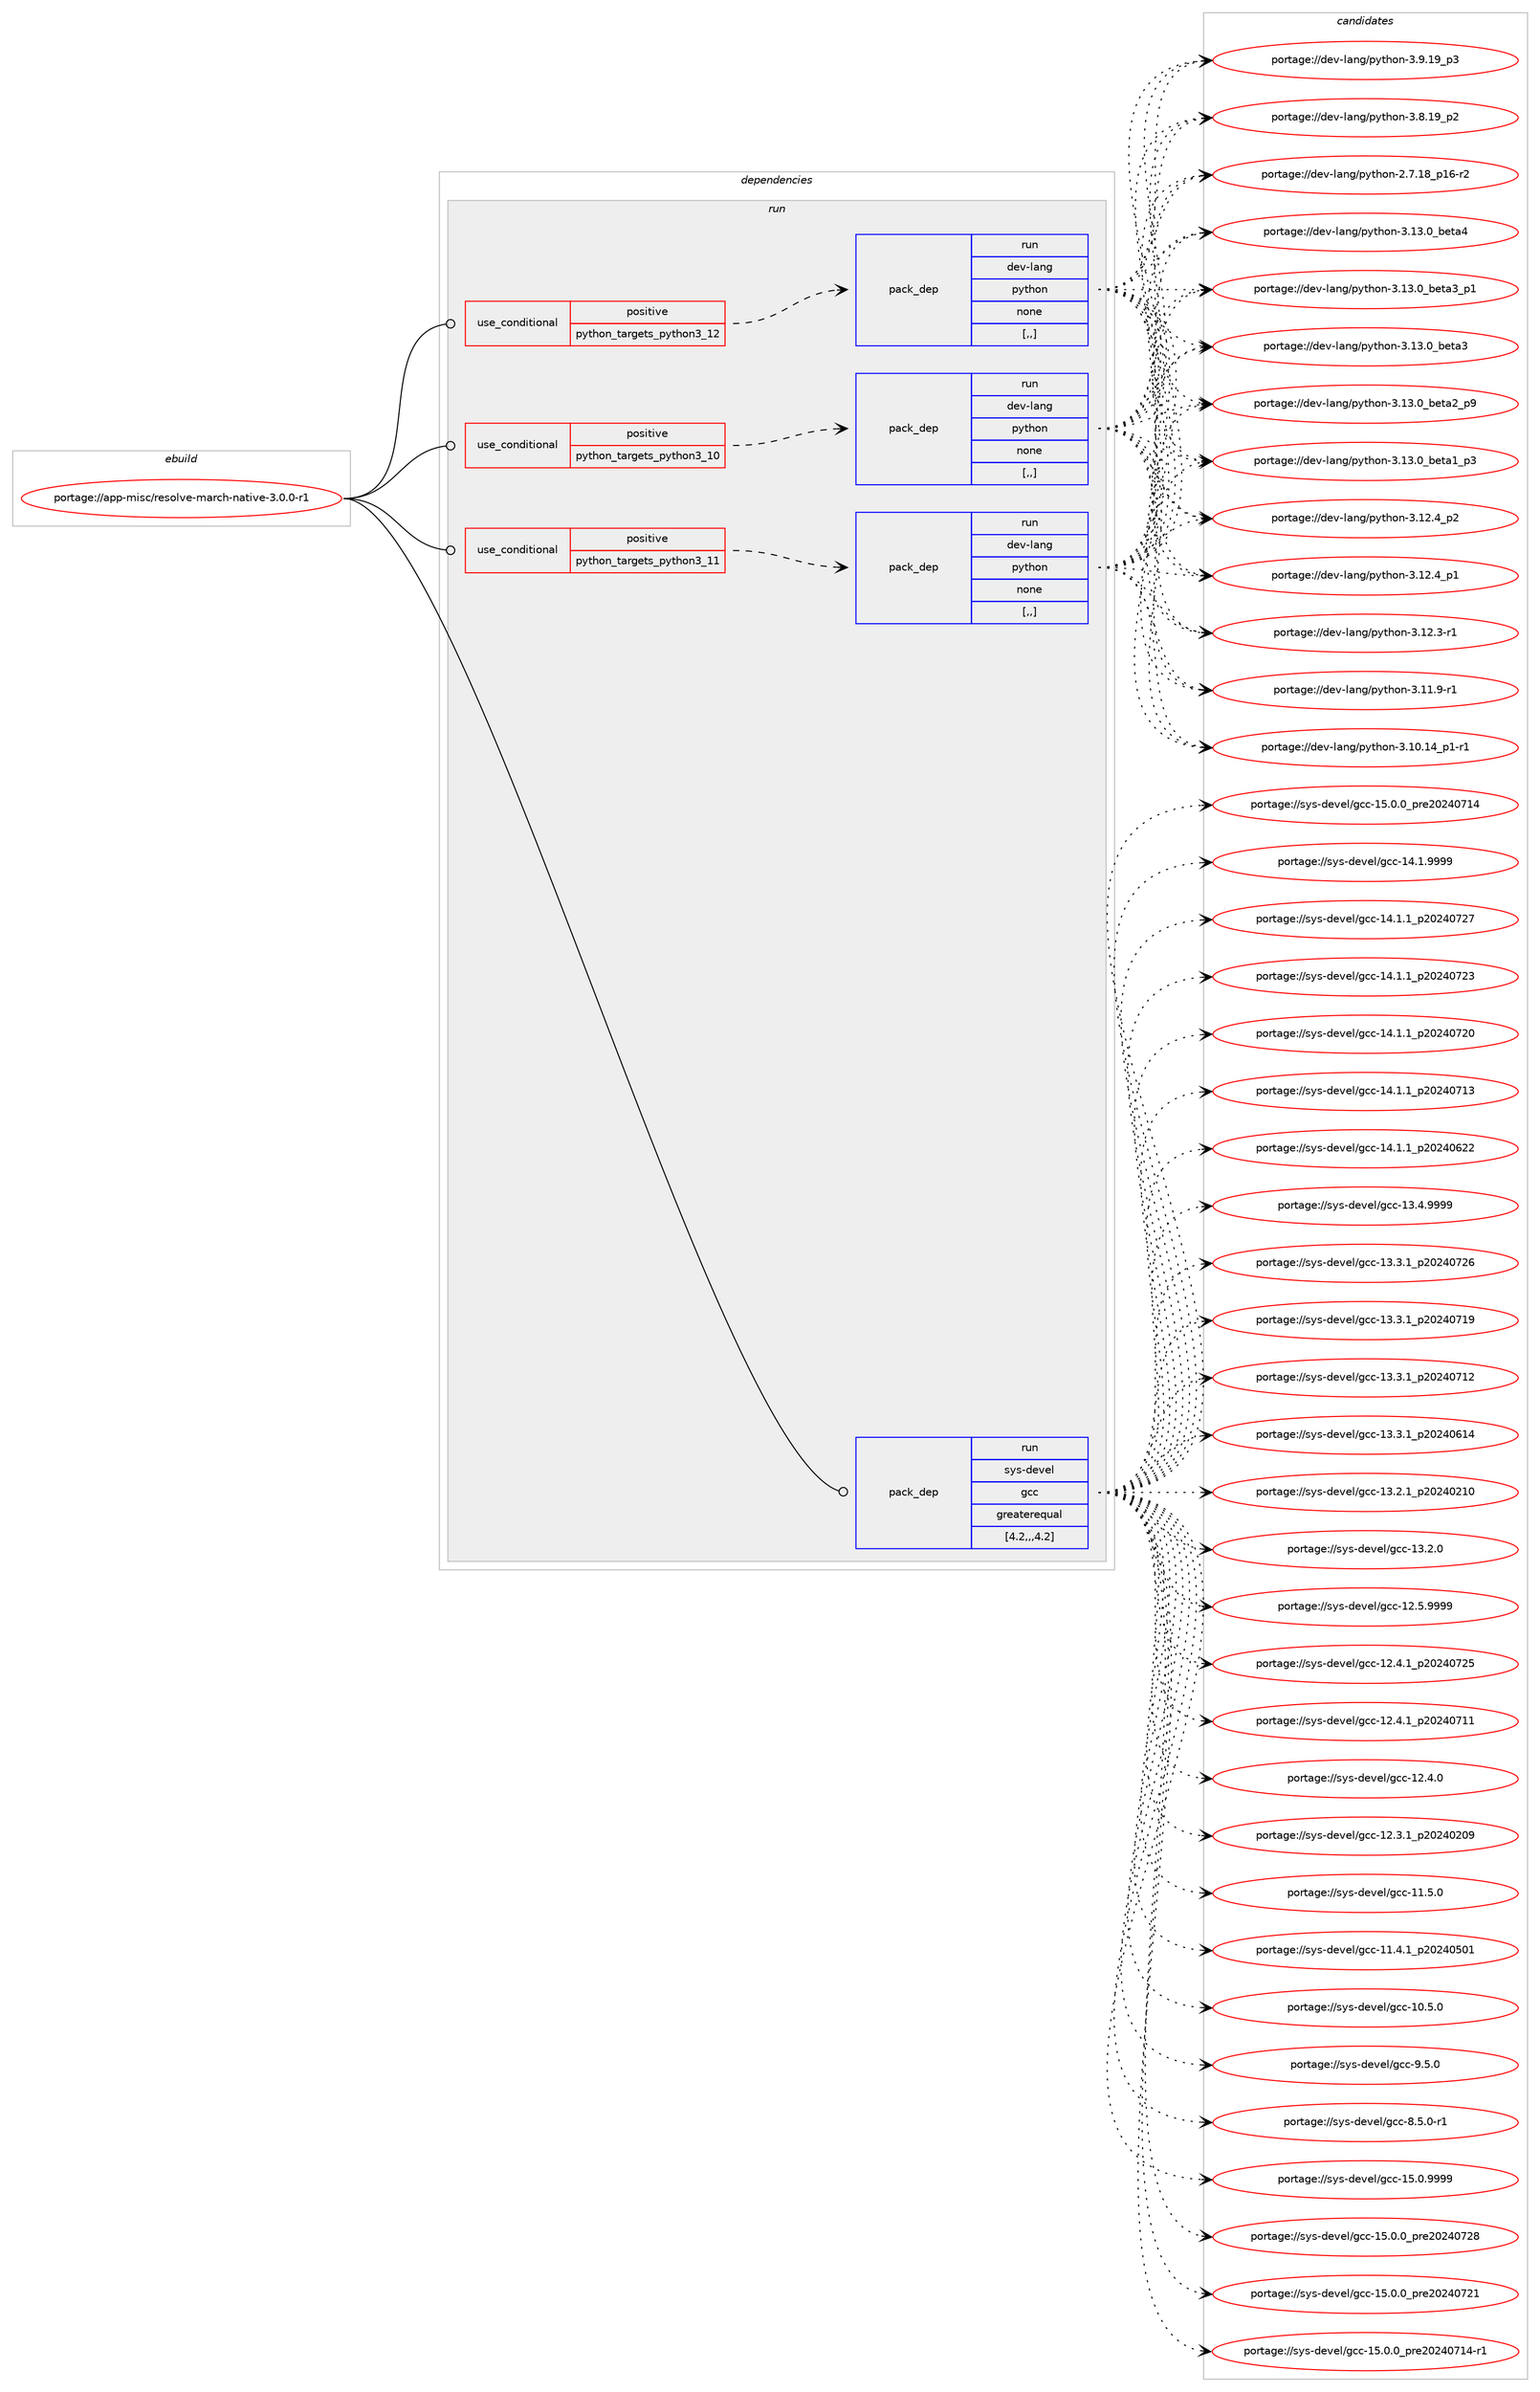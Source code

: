 digraph prolog {

# *************
# Graph options
# *************

newrank=true;
concentrate=true;
compound=true;
graph [rankdir=LR,fontname=Helvetica,fontsize=10,ranksep=1.5];#, ranksep=2.5, nodesep=0.2];
edge  [arrowhead=vee];
node  [fontname=Helvetica,fontsize=10];

# **********
# The ebuild
# **********

subgraph cluster_leftcol {
color=gray;
label=<<i>ebuild</i>>;
id [label="portage://app-misc/resolve-march-native-3.0.0-r1", color=red, width=4, href="../app-misc/resolve-march-native-3.0.0-r1.svg"];
}

# ****************
# The dependencies
# ****************

subgraph cluster_midcol {
color=gray;
label=<<i>dependencies</i>>;
subgraph cluster_compile {
fillcolor="#eeeeee";
style=filled;
label=<<i>compile</i>>;
}
subgraph cluster_compileandrun {
fillcolor="#eeeeee";
style=filled;
label=<<i>compile and run</i>>;
}
subgraph cluster_run {
fillcolor="#eeeeee";
style=filled;
label=<<i>run</i>>;
subgraph cond12682 {
dependency43887 [label=<<TABLE BORDER="0" CELLBORDER="1" CELLSPACING="0" CELLPADDING="4"><TR><TD ROWSPAN="3" CELLPADDING="10">use_conditional</TD></TR><TR><TD>positive</TD></TR><TR><TD>python_targets_python3_10</TD></TR></TABLE>>, shape=none, color=red];
subgraph pack30804 {
dependency43888 [label=<<TABLE BORDER="0" CELLBORDER="1" CELLSPACING="0" CELLPADDING="4" WIDTH="220"><TR><TD ROWSPAN="6" CELLPADDING="30">pack_dep</TD></TR><TR><TD WIDTH="110">run</TD></TR><TR><TD>dev-lang</TD></TR><TR><TD>python</TD></TR><TR><TD>none</TD></TR><TR><TD>[,,]</TD></TR></TABLE>>, shape=none, color=blue];
}
dependency43887:e -> dependency43888:w [weight=20,style="dashed",arrowhead="vee"];
}
id:e -> dependency43887:w [weight=20,style="solid",arrowhead="odot"];
subgraph cond12683 {
dependency43889 [label=<<TABLE BORDER="0" CELLBORDER="1" CELLSPACING="0" CELLPADDING="4"><TR><TD ROWSPAN="3" CELLPADDING="10">use_conditional</TD></TR><TR><TD>positive</TD></TR><TR><TD>python_targets_python3_11</TD></TR></TABLE>>, shape=none, color=red];
subgraph pack30805 {
dependency43890 [label=<<TABLE BORDER="0" CELLBORDER="1" CELLSPACING="0" CELLPADDING="4" WIDTH="220"><TR><TD ROWSPAN="6" CELLPADDING="30">pack_dep</TD></TR><TR><TD WIDTH="110">run</TD></TR><TR><TD>dev-lang</TD></TR><TR><TD>python</TD></TR><TR><TD>none</TD></TR><TR><TD>[,,]</TD></TR></TABLE>>, shape=none, color=blue];
}
dependency43889:e -> dependency43890:w [weight=20,style="dashed",arrowhead="vee"];
}
id:e -> dependency43889:w [weight=20,style="solid",arrowhead="odot"];
subgraph cond12684 {
dependency43891 [label=<<TABLE BORDER="0" CELLBORDER="1" CELLSPACING="0" CELLPADDING="4"><TR><TD ROWSPAN="3" CELLPADDING="10">use_conditional</TD></TR><TR><TD>positive</TD></TR><TR><TD>python_targets_python3_12</TD></TR></TABLE>>, shape=none, color=red];
subgraph pack30806 {
dependency43892 [label=<<TABLE BORDER="0" CELLBORDER="1" CELLSPACING="0" CELLPADDING="4" WIDTH="220"><TR><TD ROWSPAN="6" CELLPADDING="30">pack_dep</TD></TR><TR><TD WIDTH="110">run</TD></TR><TR><TD>dev-lang</TD></TR><TR><TD>python</TD></TR><TR><TD>none</TD></TR><TR><TD>[,,]</TD></TR></TABLE>>, shape=none, color=blue];
}
dependency43891:e -> dependency43892:w [weight=20,style="dashed",arrowhead="vee"];
}
id:e -> dependency43891:w [weight=20,style="solid",arrowhead="odot"];
subgraph pack30807 {
dependency43893 [label=<<TABLE BORDER="0" CELLBORDER="1" CELLSPACING="0" CELLPADDING="4" WIDTH="220"><TR><TD ROWSPAN="6" CELLPADDING="30">pack_dep</TD></TR><TR><TD WIDTH="110">run</TD></TR><TR><TD>sys-devel</TD></TR><TR><TD>gcc</TD></TR><TR><TD>greaterequal</TD></TR><TR><TD>[4.2,,,4.2]</TD></TR></TABLE>>, shape=none, color=blue];
}
id:e -> dependency43893:w [weight=20,style="solid",arrowhead="odot"];
}
}

# **************
# The candidates
# **************

subgraph cluster_choices {
rank=same;
color=gray;
label=<<i>candidates</i>>;

subgraph choice30804 {
color=black;
nodesep=1;
choice1001011184510897110103471121211161041111104551464951464895981011169752 [label="portage://dev-lang/python-3.13.0_beta4", color=red, width=4,href="../dev-lang/python-3.13.0_beta4.svg"];
choice10010111845108971101034711212111610411111045514649514648959810111697519511249 [label="portage://dev-lang/python-3.13.0_beta3_p1", color=red, width=4,href="../dev-lang/python-3.13.0_beta3_p1.svg"];
choice1001011184510897110103471121211161041111104551464951464895981011169751 [label="portage://dev-lang/python-3.13.0_beta3", color=red, width=4,href="../dev-lang/python-3.13.0_beta3.svg"];
choice10010111845108971101034711212111610411111045514649514648959810111697509511257 [label="portage://dev-lang/python-3.13.0_beta2_p9", color=red, width=4,href="../dev-lang/python-3.13.0_beta2_p9.svg"];
choice10010111845108971101034711212111610411111045514649514648959810111697499511251 [label="portage://dev-lang/python-3.13.0_beta1_p3", color=red, width=4,href="../dev-lang/python-3.13.0_beta1_p3.svg"];
choice100101118451089711010347112121116104111110455146495046529511250 [label="portage://dev-lang/python-3.12.4_p2", color=red, width=4,href="../dev-lang/python-3.12.4_p2.svg"];
choice100101118451089711010347112121116104111110455146495046529511249 [label="portage://dev-lang/python-3.12.4_p1", color=red, width=4,href="../dev-lang/python-3.12.4_p1.svg"];
choice100101118451089711010347112121116104111110455146495046514511449 [label="portage://dev-lang/python-3.12.3-r1", color=red, width=4,href="../dev-lang/python-3.12.3-r1.svg"];
choice100101118451089711010347112121116104111110455146494946574511449 [label="portage://dev-lang/python-3.11.9-r1", color=red, width=4,href="../dev-lang/python-3.11.9-r1.svg"];
choice100101118451089711010347112121116104111110455146494846495295112494511449 [label="portage://dev-lang/python-3.10.14_p1-r1", color=red, width=4,href="../dev-lang/python-3.10.14_p1-r1.svg"];
choice100101118451089711010347112121116104111110455146574649579511251 [label="portage://dev-lang/python-3.9.19_p3", color=red, width=4,href="../dev-lang/python-3.9.19_p3.svg"];
choice100101118451089711010347112121116104111110455146564649579511250 [label="portage://dev-lang/python-3.8.19_p2", color=red, width=4,href="../dev-lang/python-3.8.19_p2.svg"];
choice100101118451089711010347112121116104111110455046554649569511249544511450 [label="portage://dev-lang/python-2.7.18_p16-r2", color=red, width=4,href="../dev-lang/python-2.7.18_p16-r2.svg"];
dependency43888:e -> choice1001011184510897110103471121211161041111104551464951464895981011169752:w [style=dotted,weight="100"];
dependency43888:e -> choice10010111845108971101034711212111610411111045514649514648959810111697519511249:w [style=dotted,weight="100"];
dependency43888:e -> choice1001011184510897110103471121211161041111104551464951464895981011169751:w [style=dotted,weight="100"];
dependency43888:e -> choice10010111845108971101034711212111610411111045514649514648959810111697509511257:w [style=dotted,weight="100"];
dependency43888:e -> choice10010111845108971101034711212111610411111045514649514648959810111697499511251:w [style=dotted,weight="100"];
dependency43888:e -> choice100101118451089711010347112121116104111110455146495046529511250:w [style=dotted,weight="100"];
dependency43888:e -> choice100101118451089711010347112121116104111110455146495046529511249:w [style=dotted,weight="100"];
dependency43888:e -> choice100101118451089711010347112121116104111110455146495046514511449:w [style=dotted,weight="100"];
dependency43888:e -> choice100101118451089711010347112121116104111110455146494946574511449:w [style=dotted,weight="100"];
dependency43888:e -> choice100101118451089711010347112121116104111110455146494846495295112494511449:w [style=dotted,weight="100"];
dependency43888:e -> choice100101118451089711010347112121116104111110455146574649579511251:w [style=dotted,weight="100"];
dependency43888:e -> choice100101118451089711010347112121116104111110455146564649579511250:w [style=dotted,weight="100"];
dependency43888:e -> choice100101118451089711010347112121116104111110455046554649569511249544511450:w [style=dotted,weight="100"];
}
subgraph choice30805 {
color=black;
nodesep=1;
choice1001011184510897110103471121211161041111104551464951464895981011169752 [label="portage://dev-lang/python-3.13.0_beta4", color=red, width=4,href="../dev-lang/python-3.13.0_beta4.svg"];
choice10010111845108971101034711212111610411111045514649514648959810111697519511249 [label="portage://dev-lang/python-3.13.0_beta3_p1", color=red, width=4,href="../dev-lang/python-3.13.0_beta3_p1.svg"];
choice1001011184510897110103471121211161041111104551464951464895981011169751 [label="portage://dev-lang/python-3.13.0_beta3", color=red, width=4,href="../dev-lang/python-3.13.0_beta3.svg"];
choice10010111845108971101034711212111610411111045514649514648959810111697509511257 [label="portage://dev-lang/python-3.13.0_beta2_p9", color=red, width=4,href="../dev-lang/python-3.13.0_beta2_p9.svg"];
choice10010111845108971101034711212111610411111045514649514648959810111697499511251 [label="portage://dev-lang/python-3.13.0_beta1_p3", color=red, width=4,href="../dev-lang/python-3.13.0_beta1_p3.svg"];
choice100101118451089711010347112121116104111110455146495046529511250 [label="portage://dev-lang/python-3.12.4_p2", color=red, width=4,href="../dev-lang/python-3.12.4_p2.svg"];
choice100101118451089711010347112121116104111110455146495046529511249 [label="portage://dev-lang/python-3.12.4_p1", color=red, width=4,href="../dev-lang/python-3.12.4_p1.svg"];
choice100101118451089711010347112121116104111110455146495046514511449 [label="portage://dev-lang/python-3.12.3-r1", color=red, width=4,href="../dev-lang/python-3.12.3-r1.svg"];
choice100101118451089711010347112121116104111110455146494946574511449 [label="portage://dev-lang/python-3.11.9-r1", color=red, width=4,href="../dev-lang/python-3.11.9-r1.svg"];
choice100101118451089711010347112121116104111110455146494846495295112494511449 [label="portage://dev-lang/python-3.10.14_p1-r1", color=red, width=4,href="../dev-lang/python-3.10.14_p1-r1.svg"];
choice100101118451089711010347112121116104111110455146574649579511251 [label="portage://dev-lang/python-3.9.19_p3", color=red, width=4,href="../dev-lang/python-3.9.19_p3.svg"];
choice100101118451089711010347112121116104111110455146564649579511250 [label="portage://dev-lang/python-3.8.19_p2", color=red, width=4,href="../dev-lang/python-3.8.19_p2.svg"];
choice100101118451089711010347112121116104111110455046554649569511249544511450 [label="portage://dev-lang/python-2.7.18_p16-r2", color=red, width=4,href="../dev-lang/python-2.7.18_p16-r2.svg"];
dependency43890:e -> choice1001011184510897110103471121211161041111104551464951464895981011169752:w [style=dotted,weight="100"];
dependency43890:e -> choice10010111845108971101034711212111610411111045514649514648959810111697519511249:w [style=dotted,weight="100"];
dependency43890:e -> choice1001011184510897110103471121211161041111104551464951464895981011169751:w [style=dotted,weight="100"];
dependency43890:e -> choice10010111845108971101034711212111610411111045514649514648959810111697509511257:w [style=dotted,weight="100"];
dependency43890:e -> choice10010111845108971101034711212111610411111045514649514648959810111697499511251:w [style=dotted,weight="100"];
dependency43890:e -> choice100101118451089711010347112121116104111110455146495046529511250:w [style=dotted,weight="100"];
dependency43890:e -> choice100101118451089711010347112121116104111110455146495046529511249:w [style=dotted,weight="100"];
dependency43890:e -> choice100101118451089711010347112121116104111110455146495046514511449:w [style=dotted,weight="100"];
dependency43890:e -> choice100101118451089711010347112121116104111110455146494946574511449:w [style=dotted,weight="100"];
dependency43890:e -> choice100101118451089711010347112121116104111110455146494846495295112494511449:w [style=dotted,weight="100"];
dependency43890:e -> choice100101118451089711010347112121116104111110455146574649579511251:w [style=dotted,weight="100"];
dependency43890:e -> choice100101118451089711010347112121116104111110455146564649579511250:w [style=dotted,weight="100"];
dependency43890:e -> choice100101118451089711010347112121116104111110455046554649569511249544511450:w [style=dotted,weight="100"];
}
subgraph choice30806 {
color=black;
nodesep=1;
choice1001011184510897110103471121211161041111104551464951464895981011169752 [label="portage://dev-lang/python-3.13.0_beta4", color=red, width=4,href="../dev-lang/python-3.13.0_beta4.svg"];
choice10010111845108971101034711212111610411111045514649514648959810111697519511249 [label="portage://dev-lang/python-3.13.0_beta3_p1", color=red, width=4,href="../dev-lang/python-3.13.0_beta3_p1.svg"];
choice1001011184510897110103471121211161041111104551464951464895981011169751 [label="portage://dev-lang/python-3.13.0_beta3", color=red, width=4,href="../dev-lang/python-3.13.0_beta3.svg"];
choice10010111845108971101034711212111610411111045514649514648959810111697509511257 [label="portage://dev-lang/python-3.13.0_beta2_p9", color=red, width=4,href="../dev-lang/python-3.13.0_beta2_p9.svg"];
choice10010111845108971101034711212111610411111045514649514648959810111697499511251 [label="portage://dev-lang/python-3.13.0_beta1_p3", color=red, width=4,href="../dev-lang/python-3.13.0_beta1_p3.svg"];
choice100101118451089711010347112121116104111110455146495046529511250 [label="portage://dev-lang/python-3.12.4_p2", color=red, width=4,href="../dev-lang/python-3.12.4_p2.svg"];
choice100101118451089711010347112121116104111110455146495046529511249 [label="portage://dev-lang/python-3.12.4_p1", color=red, width=4,href="../dev-lang/python-3.12.4_p1.svg"];
choice100101118451089711010347112121116104111110455146495046514511449 [label="portage://dev-lang/python-3.12.3-r1", color=red, width=4,href="../dev-lang/python-3.12.3-r1.svg"];
choice100101118451089711010347112121116104111110455146494946574511449 [label="portage://dev-lang/python-3.11.9-r1", color=red, width=4,href="../dev-lang/python-3.11.9-r1.svg"];
choice100101118451089711010347112121116104111110455146494846495295112494511449 [label="portage://dev-lang/python-3.10.14_p1-r1", color=red, width=4,href="../dev-lang/python-3.10.14_p1-r1.svg"];
choice100101118451089711010347112121116104111110455146574649579511251 [label="portage://dev-lang/python-3.9.19_p3", color=red, width=4,href="../dev-lang/python-3.9.19_p3.svg"];
choice100101118451089711010347112121116104111110455146564649579511250 [label="portage://dev-lang/python-3.8.19_p2", color=red, width=4,href="../dev-lang/python-3.8.19_p2.svg"];
choice100101118451089711010347112121116104111110455046554649569511249544511450 [label="portage://dev-lang/python-2.7.18_p16-r2", color=red, width=4,href="../dev-lang/python-2.7.18_p16-r2.svg"];
dependency43892:e -> choice1001011184510897110103471121211161041111104551464951464895981011169752:w [style=dotted,weight="100"];
dependency43892:e -> choice10010111845108971101034711212111610411111045514649514648959810111697519511249:w [style=dotted,weight="100"];
dependency43892:e -> choice1001011184510897110103471121211161041111104551464951464895981011169751:w [style=dotted,weight="100"];
dependency43892:e -> choice10010111845108971101034711212111610411111045514649514648959810111697509511257:w [style=dotted,weight="100"];
dependency43892:e -> choice10010111845108971101034711212111610411111045514649514648959810111697499511251:w [style=dotted,weight="100"];
dependency43892:e -> choice100101118451089711010347112121116104111110455146495046529511250:w [style=dotted,weight="100"];
dependency43892:e -> choice100101118451089711010347112121116104111110455146495046529511249:w [style=dotted,weight="100"];
dependency43892:e -> choice100101118451089711010347112121116104111110455146495046514511449:w [style=dotted,weight="100"];
dependency43892:e -> choice100101118451089711010347112121116104111110455146494946574511449:w [style=dotted,weight="100"];
dependency43892:e -> choice100101118451089711010347112121116104111110455146494846495295112494511449:w [style=dotted,weight="100"];
dependency43892:e -> choice100101118451089711010347112121116104111110455146574649579511251:w [style=dotted,weight="100"];
dependency43892:e -> choice100101118451089711010347112121116104111110455146564649579511250:w [style=dotted,weight="100"];
dependency43892:e -> choice100101118451089711010347112121116104111110455046554649569511249544511450:w [style=dotted,weight="100"];
}
subgraph choice30807 {
color=black;
nodesep=1;
choice1151211154510010111810110847103999945495346484657575757 [label="portage://sys-devel/gcc-15.0.9999", color=red, width=4,href="../sys-devel/gcc-15.0.9999.svg"];
choice1151211154510010111810110847103999945495346484648951121141015048505248555056 [label="portage://sys-devel/gcc-15.0.0_pre20240728", color=red, width=4,href="../sys-devel/gcc-15.0.0_pre20240728.svg"];
choice1151211154510010111810110847103999945495346484648951121141015048505248555049 [label="portage://sys-devel/gcc-15.0.0_pre20240721", color=red, width=4,href="../sys-devel/gcc-15.0.0_pre20240721.svg"];
choice11512111545100101118101108471039999454953464846489511211410150485052485549524511449 [label="portage://sys-devel/gcc-15.0.0_pre20240714-r1", color=red, width=4,href="../sys-devel/gcc-15.0.0_pre20240714-r1.svg"];
choice1151211154510010111810110847103999945495346484648951121141015048505248554952 [label="portage://sys-devel/gcc-15.0.0_pre20240714", color=red, width=4,href="../sys-devel/gcc-15.0.0_pre20240714.svg"];
choice1151211154510010111810110847103999945495246494657575757 [label="portage://sys-devel/gcc-14.1.9999", color=red, width=4,href="../sys-devel/gcc-14.1.9999.svg"];
choice1151211154510010111810110847103999945495246494649951125048505248555055 [label="portage://sys-devel/gcc-14.1.1_p20240727", color=red, width=4,href="../sys-devel/gcc-14.1.1_p20240727.svg"];
choice1151211154510010111810110847103999945495246494649951125048505248555051 [label="portage://sys-devel/gcc-14.1.1_p20240723", color=red, width=4,href="../sys-devel/gcc-14.1.1_p20240723.svg"];
choice1151211154510010111810110847103999945495246494649951125048505248555048 [label="portage://sys-devel/gcc-14.1.1_p20240720", color=red, width=4,href="../sys-devel/gcc-14.1.1_p20240720.svg"];
choice1151211154510010111810110847103999945495246494649951125048505248554951 [label="portage://sys-devel/gcc-14.1.1_p20240713", color=red, width=4,href="../sys-devel/gcc-14.1.1_p20240713.svg"];
choice1151211154510010111810110847103999945495246494649951125048505248545050 [label="portage://sys-devel/gcc-14.1.1_p20240622", color=red, width=4,href="../sys-devel/gcc-14.1.1_p20240622.svg"];
choice1151211154510010111810110847103999945495146524657575757 [label="portage://sys-devel/gcc-13.4.9999", color=red, width=4,href="../sys-devel/gcc-13.4.9999.svg"];
choice1151211154510010111810110847103999945495146514649951125048505248555054 [label="portage://sys-devel/gcc-13.3.1_p20240726", color=red, width=4,href="../sys-devel/gcc-13.3.1_p20240726.svg"];
choice1151211154510010111810110847103999945495146514649951125048505248554957 [label="portage://sys-devel/gcc-13.3.1_p20240719", color=red, width=4,href="../sys-devel/gcc-13.3.1_p20240719.svg"];
choice1151211154510010111810110847103999945495146514649951125048505248554950 [label="portage://sys-devel/gcc-13.3.1_p20240712", color=red, width=4,href="../sys-devel/gcc-13.3.1_p20240712.svg"];
choice1151211154510010111810110847103999945495146514649951125048505248544952 [label="portage://sys-devel/gcc-13.3.1_p20240614", color=red, width=4,href="../sys-devel/gcc-13.3.1_p20240614.svg"];
choice1151211154510010111810110847103999945495146504649951125048505248504948 [label="portage://sys-devel/gcc-13.2.1_p20240210", color=red, width=4,href="../sys-devel/gcc-13.2.1_p20240210.svg"];
choice1151211154510010111810110847103999945495146504648 [label="portage://sys-devel/gcc-13.2.0", color=red, width=4,href="../sys-devel/gcc-13.2.0.svg"];
choice1151211154510010111810110847103999945495046534657575757 [label="portage://sys-devel/gcc-12.5.9999", color=red, width=4,href="../sys-devel/gcc-12.5.9999.svg"];
choice1151211154510010111810110847103999945495046524649951125048505248555053 [label="portage://sys-devel/gcc-12.4.1_p20240725", color=red, width=4,href="../sys-devel/gcc-12.4.1_p20240725.svg"];
choice1151211154510010111810110847103999945495046524649951125048505248554949 [label="portage://sys-devel/gcc-12.4.1_p20240711", color=red, width=4,href="../sys-devel/gcc-12.4.1_p20240711.svg"];
choice1151211154510010111810110847103999945495046524648 [label="portage://sys-devel/gcc-12.4.0", color=red, width=4,href="../sys-devel/gcc-12.4.0.svg"];
choice1151211154510010111810110847103999945495046514649951125048505248504857 [label="portage://sys-devel/gcc-12.3.1_p20240209", color=red, width=4,href="../sys-devel/gcc-12.3.1_p20240209.svg"];
choice1151211154510010111810110847103999945494946534648 [label="portage://sys-devel/gcc-11.5.0", color=red, width=4,href="../sys-devel/gcc-11.5.0.svg"];
choice1151211154510010111810110847103999945494946524649951125048505248534849 [label="portage://sys-devel/gcc-11.4.1_p20240501", color=red, width=4,href="../sys-devel/gcc-11.4.1_p20240501.svg"];
choice1151211154510010111810110847103999945494846534648 [label="portage://sys-devel/gcc-10.5.0", color=red, width=4,href="../sys-devel/gcc-10.5.0.svg"];
choice11512111545100101118101108471039999455746534648 [label="portage://sys-devel/gcc-9.5.0", color=red, width=4,href="../sys-devel/gcc-9.5.0.svg"];
choice115121115451001011181011084710399994556465346484511449 [label="portage://sys-devel/gcc-8.5.0-r1", color=red, width=4,href="../sys-devel/gcc-8.5.0-r1.svg"];
dependency43893:e -> choice1151211154510010111810110847103999945495346484657575757:w [style=dotted,weight="100"];
dependency43893:e -> choice1151211154510010111810110847103999945495346484648951121141015048505248555056:w [style=dotted,weight="100"];
dependency43893:e -> choice1151211154510010111810110847103999945495346484648951121141015048505248555049:w [style=dotted,weight="100"];
dependency43893:e -> choice11512111545100101118101108471039999454953464846489511211410150485052485549524511449:w [style=dotted,weight="100"];
dependency43893:e -> choice1151211154510010111810110847103999945495346484648951121141015048505248554952:w [style=dotted,weight="100"];
dependency43893:e -> choice1151211154510010111810110847103999945495246494657575757:w [style=dotted,weight="100"];
dependency43893:e -> choice1151211154510010111810110847103999945495246494649951125048505248555055:w [style=dotted,weight="100"];
dependency43893:e -> choice1151211154510010111810110847103999945495246494649951125048505248555051:w [style=dotted,weight="100"];
dependency43893:e -> choice1151211154510010111810110847103999945495246494649951125048505248555048:w [style=dotted,weight="100"];
dependency43893:e -> choice1151211154510010111810110847103999945495246494649951125048505248554951:w [style=dotted,weight="100"];
dependency43893:e -> choice1151211154510010111810110847103999945495246494649951125048505248545050:w [style=dotted,weight="100"];
dependency43893:e -> choice1151211154510010111810110847103999945495146524657575757:w [style=dotted,weight="100"];
dependency43893:e -> choice1151211154510010111810110847103999945495146514649951125048505248555054:w [style=dotted,weight="100"];
dependency43893:e -> choice1151211154510010111810110847103999945495146514649951125048505248554957:w [style=dotted,weight="100"];
dependency43893:e -> choice1151211154510010111810110847103999945495146514649951125048505248554950:w [style=dotted,weight="100"];
dependency43893:e -> choice1151211154510010111810110847103999945495146514649951125048505248544952:w [style=dotted,weight="100"];
dependency43893:e -> choice1151211154510010111810110847103999945495146504649951125048505248504948:w [style=dotted,weight="100"];
dependency43893:e -> choice1151211154510010111810110847103999945495146504648:w [style=dotted,weight="100"];
dependency43893:e -> choice1151211154510010111810110847103999945495046534657575757:w [style=dotted,weight="100"];
dependency43893:e -> choice1151211154510010111810110847103999945495046524649951125048505248555053:w [style=dotted,weight="100"];
dependency43893:e -> choice1151211154510010111810110847103999945495046524649951125048505248554949:w [style=dotted,weight="100"];
dependency43893:e -> choice1151211154510010111810110847103999945495046524648:w [style=dotted,weight="100"];
dependency43893:e -> choice1151211154510010111810110847103999945495046514649951125048505248504857:w [style=dotted,weight="100"];
dependency43893:e -> choice1151211154510010111810110847103999945494946534648:w [style=dotted,weight="100"];
dependency43893:e -> choice1151211154510010111810110847103999945494946524649951125048505248534849:w [style=dotted,weight="100"];
dependency43893:e -> choice1151211154510010111810110847103999945494846534648:w [style=dotted,weight="100"];
dependency43893:e -> choice11512111545100101118101108471039999455746534648:w [style=dotted,weight="100"];
dependency43893:e -> choice115121115451001011181011084710399994556465346484511449:w [style=dotted,weight="100"];
}
}

}
